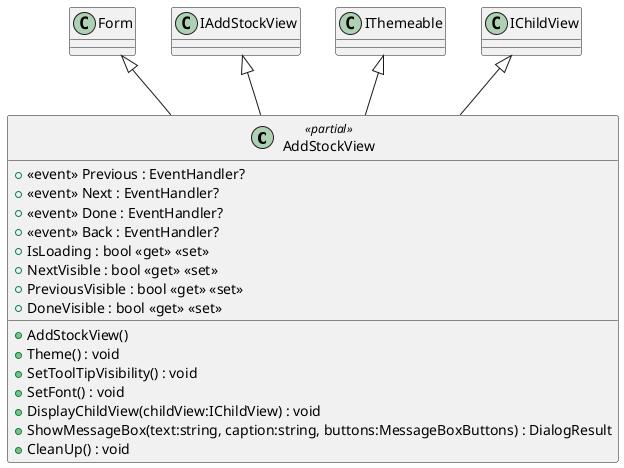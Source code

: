 @startuml
class AddStockView <<partial>> {
    +  <<event>> Previous : EventHandler? 
    +  <<event>> Next : EventHandler? 
    +  <<event>> Done : EventHandler? 
    +  <<event>> Back : EventHandler? 
    + AddStockView()
    + Theme() : void
    + SetToolTipVisibility() : void
    + SetFont() : void
    + DisplayChildView(childView:IChildView) : void
    + ShowMessageBox(text:string, caption:string, buttons:MessageBoxButtons) : DialogResult
    + CleanUp() : void
    + IsLoading : bool <<get>> <<set>>
    + NextVisible : bool <<get>> <<set>>
    + PreviousVisible : bool <<get>> <<set>>
    + DoneVisible : bool <<get>> <<set>>
}
Form <|-- AddStockView
IAddStockView <|-- AddStockView
IThemeable <|-- AddStockView
IChildView <|-- AddStockView
@enduml

